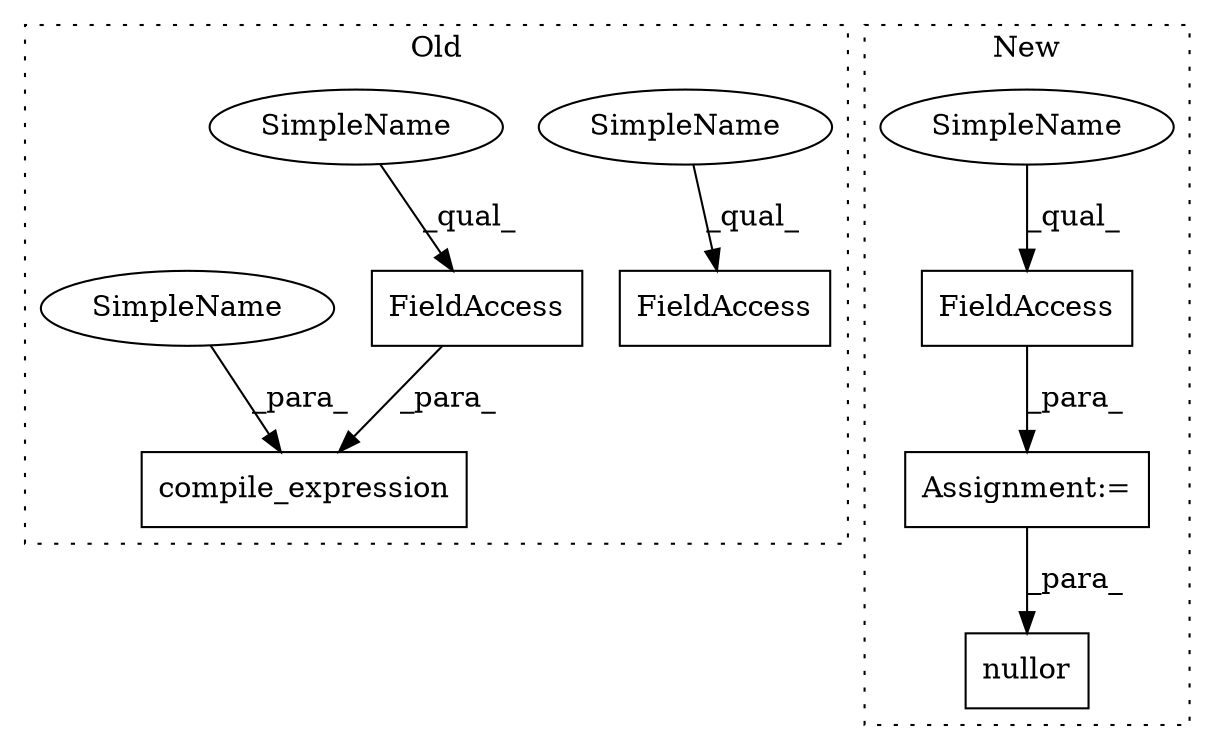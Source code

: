 digraph G {
subgraph cluster0 {
1 [label="compile_expression" a="32" s="42118,42162" l="19,1" shape="box"];
3 [label="FieldAccess" a="22" s="42141" l="12" shape="box"];
6 [label="FieldAccess" a="22" s="41658" l="12" shape="box"];
7 [label="SimpleName" a="42" s="41658" l="4" shape="ellipse"];
8 [label="SimpleName" a="42" s="42141" l="4" shape="ellipse"];
9 [label="SimpleName" a="42" s="42154" l="4" shape="ellipse"];
label = "Old";
style="dotted";
}
subgraph cluster1 {
2 [label="nullor" a="32" s="43362,43381" l="7,1" shape="box"];
4 [label="Assignment:=" a="7" s="42353" l="1" shape="box"];
5 [label="FieldAccess" a="22" s="42354" l="17" shape="box"];
10 [label="SimpleName" a="42" s="42354" l="4" shape="ellipse"];
label = "New";
style="dotted";
}
3 -> 1 [label="_para_"];
4 -> 2 [label="_para_"];
5 -> 4 [label="_para_"];
7 -> 6 [label="_qual_"];
8 -> 3 [label="_qual_"];
9 -> 1 [label="_para_"];
10 -> 5 [label="_qual_"];
}